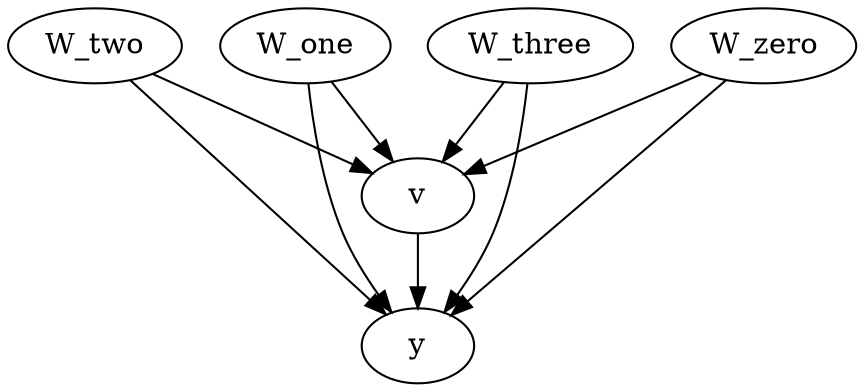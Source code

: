 digraph G {
	graph [bb="0,0,371.64,180"];
	node [label="\N"];
	W_two	 [height=0.5,
		pos="38.347,162",
		width=1.0652];
	v	 [height=0.5,
		pos="181.35,90",
		width=0.75];
	W_two -> v	 [pos="e,160.19,101.36 63.912,148.49 88.382,136.51 125.3,118.44 151.19,105.76"];
	y	 [height=0.5,
		pos="181.35,18",
		width=0.75];
	W_two -> y	 [pos="e,166.65,33.595 53.922,145.53 79.439,120.19 130.22,69.77 159.38,40.811"];
	v -> y	 [pos="e,181.35,36.104 181.35,71.697 181.35,63.983 181.35,54.712 181.35,46.112"];
	W_one	 [height=0.5,
		pos="132.35,162",
		width=1.0471];
	W_one -> v	 [pos="e,170.38,106.67 143.71,144.76 149.92,135.89 157.73,124.74 164.62,114.89"];
	W_one -> y	 [pos="e,168.29,34.173 132.59,143.69 133.37,125.32 136.12,95.723 145.35,72 149.4,61.581 155.82,51.174 162.12,42.376"];
	W_three	 [height=0.5,
		pos="230.35,162",
		width=1.1735];
	W_three -> v	 [pos="e,192.2,106.51 218.73,144.41 212.58,135.62 204.91,124.66 198.12,114.96"];
	W_three -> y	 [pos="e,194.4,34.173 230.1,143.69 229.32,125.32 226.57,95.723 217.35,72 213.3,61.581 206.88,51.174 200.57,42.376"];
	W_zero	 [height=0.5,
		pos="331.35,162",
		width=1.1193];
	W_zero -> v	 [pos="e,203.07,101.14 304.53,148.49 278.6,136.38 239.34,118.06 212.14,105.37"];
	W_zero -> y	 [pos="e,196.32,33.177 315.01,145.53 288.1,120.06 234.42,69.244 203.91,40.36"];
}
